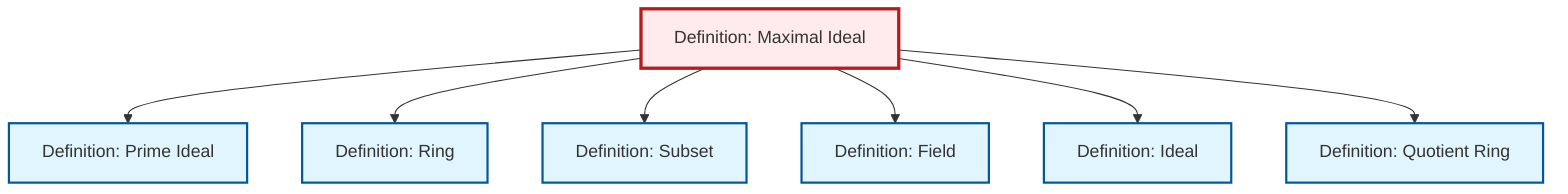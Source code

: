 graph TD
    classDef definition fill:#e1f5fe,stroke:#01579b,stroke-width:2px
    classDef theorem fill:#f3e5f5,stroke:#4a148c,stroke-width:2px
    classDef axiom fill:#fff3e0,stroke:#e65100,stroke-width:2px
    classDef example fill:#e8f5e9,stroke:#1b5e20,stroke-width:2px
    classDef current fill:#ffebee,stroke:#b71c1c,stroke-width:3px
    def-ring["Definition: Ring"]:::definition
    def-field["Definition: Field"]:::definition
    def-prime-ideal["Definition: Prime Ideal"]:::definition
    def-subset["Definition: Subset"]:::definition
    def-ideal["Definition: Ideal"]:::definition
    def-maximal-ideal["Definition: Maximal Ideal"]:::definition
    def-quotient-ring["Definition: Quotient Ring"]:::definition
    def-maximal-ideal --> def-prime-ideal
    def-maximal-ideal --> def-ring
    def-maximal-ideal --> def-subset
    def-maximal-ideal --> def-field
    def-maximal-ideal --> def-ideal
    def-maximal-ideal --> def-quotient-ring
    class def-maximal-ideal current